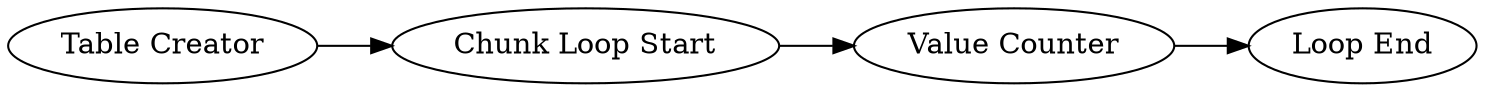 digraph {
	1 [label="Table Creator"]
	2 [label="Chunk Loop Start"]
	4 [label="Loop End"]
	5 [label="Value Counter"]
	1 -> 2
	2 -> 5
	5 -> 4
	rankdir=LR
}
